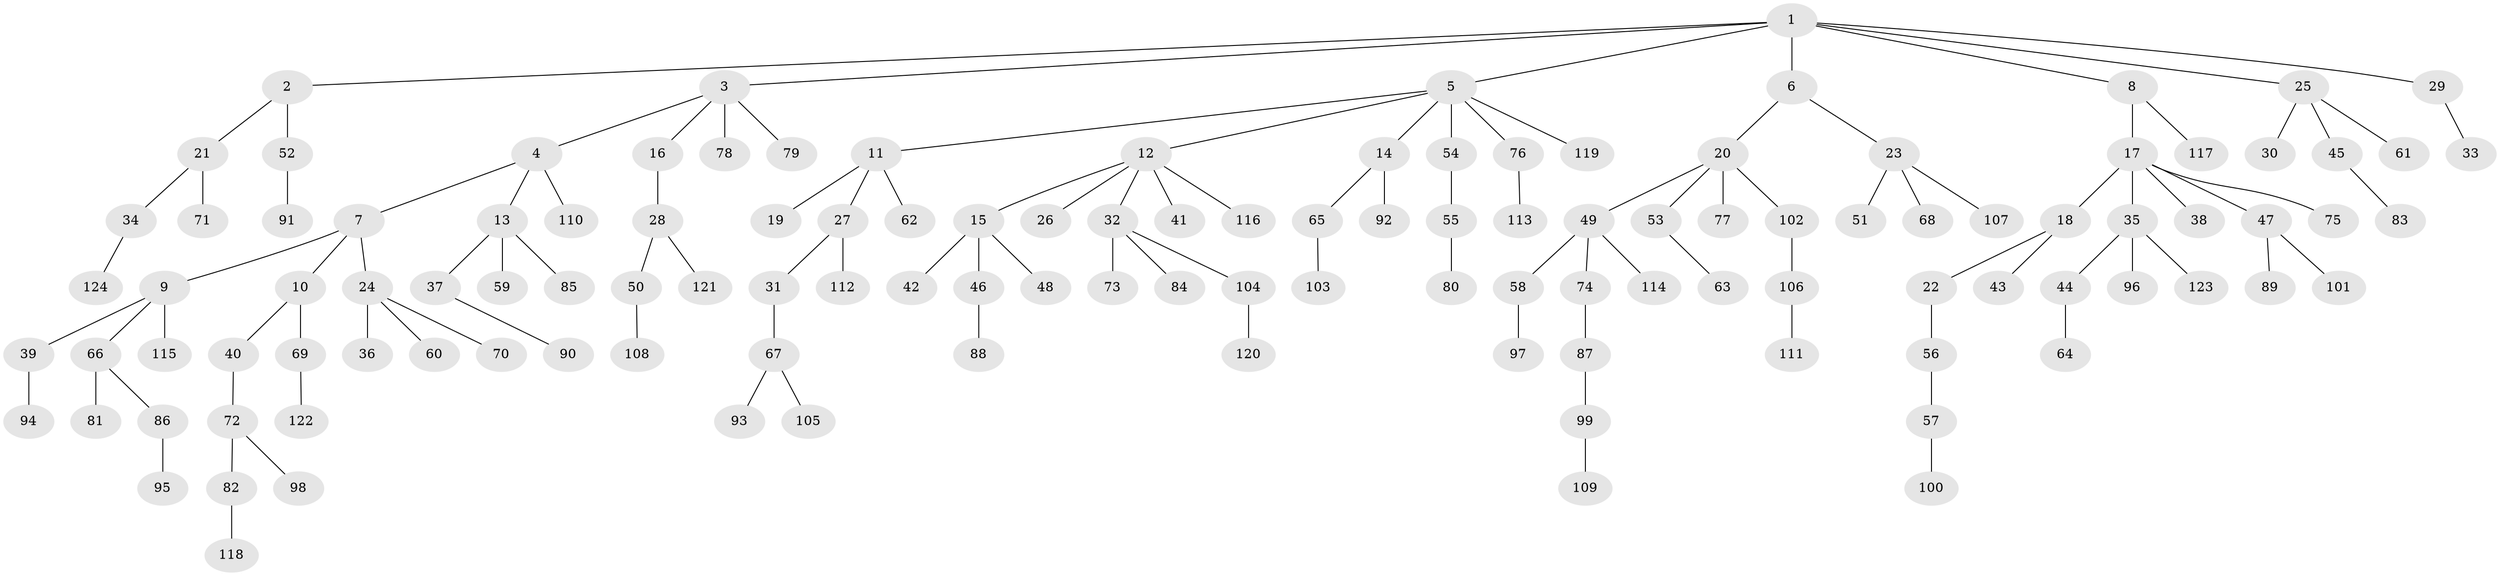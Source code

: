 // coarse degree distribution, {10: 0.011627906976744186, 3: 0.16279069767441862, 6: 0.03488372093023256, 2: 0.1511627906976744, 4: 0.023255813953488372, 8: 0.011627906976744186, 7: 0.011627906976744186, 1: 0.5930232558139535}
// Generated by graph-tools (version 1.1) at 2025/24/03/03/25 07:24:08]
// undirected, 124 vertices, 123 edges
graph export_dot {
graph [start="1"]
  node [color=gray90,style=filled];
  1;
  2;
  3;
  4;
  5;
  6;
  7;
  8;
  9;
  10;
  11;
  12;
  13;
  14;
  15;
  16;
  17;
  18;
  19;
  20;
  21;
  22;
  23;
  24;
  25;
  26;
  27;
  28;
  29;
  30;
  31;
  32;
  33;
  34;
  35;
  36;
  37;
  38;
  39;
  40;
  41;
  42;
  43;
  44;
  45;
  46;
  47;
  48;
  49;
  50;
  51;
  52;
  53;
  54;
  55;
  56;
  57;
  58;
  59;
  60;
  61;
  62;
  63;
  64;
  65;
  66;
  67;
  68;
  69;
  70;
  71;
  72;
  73;
  74;
  75;
  76;
  77;
  78;
  79;
  80;
  81;
  82;
  83;
  84;
  85;
  86;
  87;
  88;
  89;
  90;
  91;
  92;
  93;
  94;
  95;
  96;
  97;
  98;
  99;
  100;
  101;
  102;
  103;
  104;
  105;
  106;
  107;
  108;
  109;
  110;
  111;
  112;
  113;
  114;
  115;
  116;
  117;
  118;
  119;
  120;
  121;
  122;
  123;
  124;
  1 -- 2;
  1 -- 3;
  1 -- 5;
  1 -- 6;
  1 -- 8;
  1 -- 25;
  1 -- 29;
  2 -- 21;
  2 -- 52;
  3 -- 4;
  3 -- 16;
  3 -- 78;
  3 -- 79;
  4 -- 7;
  4 -- 13;
  4 -- 110;
  5 -- 11;
  5 -- 12;
  5 -- 14;
  5 -- 54;
  5 -- 76;
  5 -- 119;
  6 -- 20;
  6 -- 23;
  7 -- 9;
  7 -- 10;
  7 -- 24;
  8 -- 17;
  8 -- 117;
  9 -- 39;
  9 -- 66;
  9 -- 115;
  10 -- 40;
  10 -- 69;
  11 -- 19;
  11 -- 27;
  11 -- 62;
  12 -- 15;
  12 -- 26;
  12 -- 32;
  12 -- 41;
  12 -- 116;
  13 -- 37;
  13 -- 59;
  13 -- 85;
  14 -- 65;
  14 -- 92;
  15 -- 42;
  15 -- 46;
  15 -- 48;
  16 -- 28;
  17 -- 18;
  17 -- 35;
  17 -- 38;
  17 -- 47;
  17 -- 75;
  18 -- 22;
  18 -- 43;
  20 -- 49;
  20 -- 53;
  20 -- 77;
  20 -- 102;
  21 -- 34;
  21 -- 71;
  22 -- 56;
  23 -- 51;
  23 -- 68;
  23 -- 107;
  24 -- 36;
  24 -- 60;
  24 -- 70;
  25 -- 30;
  25 -- 45;
  25 -- 61;
  27 -- 31;
  27 -- 112;
  28 -- 50;
  28 -- 121;
  29 -- 33;
  31 -- 67;
  32 -- 73;
  32 -- 84;
  32 -- 104;
  34 -- 124;
  35 -- 44;
  35 -- 96;
  35 -- 123;
  37 -- 90;
  39 -- 94;
  40 -- 72;
  44 -- 64;
  45 -- 83;
  46 -- 88;
  47 -- 89;
  47 -- 101;
  49 -- 58;
  49 -- 74;
  49 -- 114;
  50 -- 108;
  52 -- 91;
  53 -- 63;
  54 -- 55;
  55 -- 80;
  56 -- 57;
  57 -- 100;
  58 -- 97;
  65 -- 103;
  66 -- 81;
  66 -- 86;
  67 -- 93;
  67 -- 105;
  69 -- 122;
  72 -- 82;
  72 -- 98;
  74 -- 87;
  76 -- 113;
  82 -- 118;
  86 -- 95;
  87 -- 99;
  99 -- 109;
  102 -- 106;
  104 -- 120;
  106 -- 111;
}
